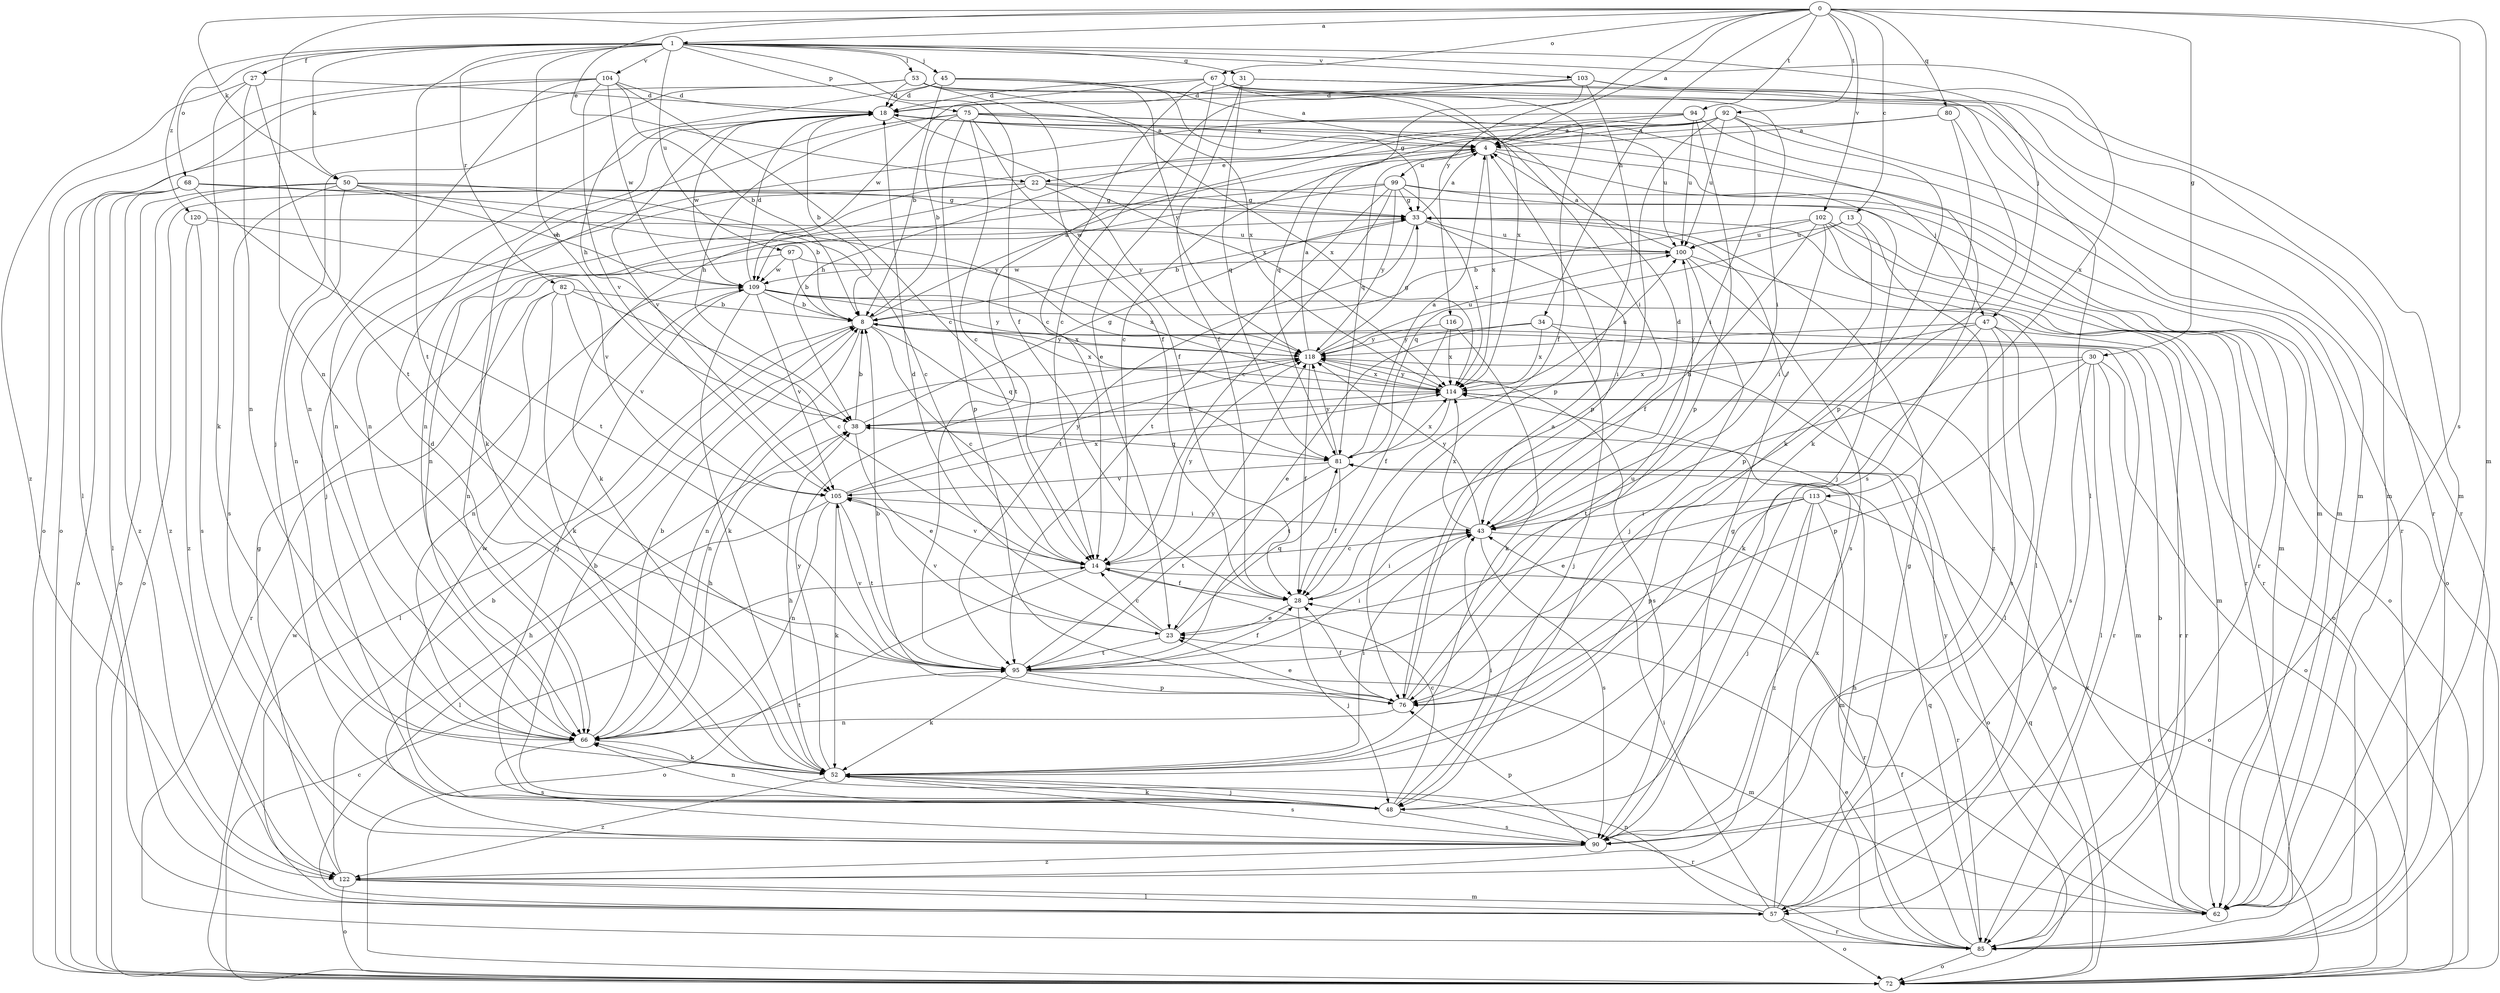 strict digraph  {
0;
1;
4;
8;
13;
14;
18;
22;
23;
27;
28;
30;
31;
33;
34;
38;
43;
45;
47;
48;
50;
52;
53;
57;
62;
66;
67;
68;
72;
75;
76;
80;
81;
82;
85;
90;
92;
94;
95;
97;
99;
100;
102;
103;
104;
105;
109;
113;
114;
116;
118;
120;
122;
0 -> 1  [label=a];
0 -> 4  [label=a];
0 -> 13  [label=c];
0 -> 22  [label=e];
0 -> 30  [label=g];
0 -> 34  [label=h];
0 -> 50  [label=k];
0 -> 62  [label=m];
0 -> 66  [label=n];
0 -> 67  [label=o];
0 -> 80  [label=q];
0 -> 90  [label=s];
0 -> 92  [label=t];
0 -> 94  [label=t];
0 -> 102  [label=v];
0 -> 116  [label=y];
1 -> 27  [label=f];
1 -> 28  [label=f];
1 -> 31  [label=g];
1 -> 38  [label=h];
1 -> 45  [label=j];
1 -> 47  [label=j];
1 -> 50  [label=k];
1 -> 53  [label=l];
1 -> 68  [label=o];
1 -> 75  [label=p];
1 -> 82  [label=r];
1 -> 95  [label=t];
1 -> 97  [label=u];
1 -> 103  [label=v];
1 -> 104  [label=v];
1 -> 113  [label=x];
1 -> 120  [label=z];
4 -> 22  [label=e];
4 -> 47  [label=j];
4 -> 48  [label=j];
4 -> 99  [label=u];
4 -> 114  [label=x];
8 -> 4  [label=a];
8 -> 14  [label=c];
8 -> 57  [label=l];
8 -> 66  [label=n];
8 -> 81  [label=q];
8 -> 85  [label=r];
8 -> 114  [label=x];
8 -> 118  [label=y];
13 -> 76  [label=p];
13 -> 81  [label=q];
13 -> 100  [label=u];
13 -> 122  [label=z];
14 -> 28  [label=f];
14 -> 72  [label=o];
14 -> 85  [label=r];
14 -> 105  [label=v];
14 -> 118  [label=y];
18 -> 4  [label=a];
18 -> 8  [label=b];
18 -> 62  [label=m];
18 -> 66  [label=n];
18 -> 105  [label=v];
18 -> 109  [label=w];
18 -> 114  [label=x];
22 -> 33  [label=g];
22 -> 48  [label=j];
22 -> 52  [label=k];
22 -> 72  [label=o];
22 -> 85  [label=r];
22 -> 118  [label=y];
23 -> 14  [label=c];
23 -> 18  [label=d];
23 -> 81  [label=q];
23 -> 95  [label=t];
23 -> 105  [label=v];
27 -> 18  [label=d];
27 -> 52  [label=k];
27 -> 66  [label=n];
27 -> 95  [label=t];
27 -> 122  [label=z];
28 -> 23  [label=e];
28 -> 43  [label=i];
28 -> 48  [label=j];
30 -> 57  [label=l];
30 -> 62  [label=m];
30 -> 72  [label=o];
30 -> 76  [label=p];
30 -> 90  [label=s];
30 -> 95  [label=t];
30 -> 114  [label=x];
31 -> 18  [label=d];
31 -> 28  [label=f];
31 -> 62  [label=m];
31 -> 81  [label=q];
31 -> 85  [label=r];
33 -> 4  [label=a];
33 -> 8  [label=b];
33 -> 43  [label=i];
33 -> 85  [label=r];
33 -> 95  [label=t];
33 -> 100  [label=u];
34 -> 23  [label=e];
34 -> 48  [label=j];
34 -> 85  [label=r];
34 -> 114  [label=x];
34 -> 118  [label=y];
38 -> 8  [label=b];
38 -> 23  [label=e];
38 -> 33  [label=g];
38 -> 81  [label=q];
43 -> 14  [label=c];
43 -> 18  [label=d];
43 -> 85  [label=r];
43 -> 90  [label=s];
43 -> 114  [label=x];
43 -> 118  [label=y];
45 -> 4  [label=a];
45 -> 8  [label=b];
45 -> 18  [label=d];
45 -> 33  [label=g];
45 -> 38  [label=h];
45 -> 118  [label=y];
47 -> 38  [label=h];
47 -> 52  [label=k];
47 -> 57  [label=l];
47 -> 85  [label=r];
47 -> 90  [label=s];
47 -> 118  [label=y];
48 -> 8  [label=b];
48 -> 14  [label=c];
48 -> 43  [label=i];
48 -> 52  [label=k];
48 -> 66  [label=n];
48 -> 90  [label=s];
48 -> 109  [label=w];
50 -> 8  [label=b];
50 -> 14  [label=c];
50 -> 33  [label=g];
50 -> 66  [label=n];
50 -> 72  [label=o];
50 -> 90  [label=s];
50 -> 109  [label=w];
50 -> 122  [label=z];
52 -> 18  [label=d];
52 -> 38  [label=h];
52 -> 43  [label=i];
52 -> 48  [label=j];
52 -> 85  [label=r];
52 -> 90  [label=s];
52 -> 118  [label=y];
52 -> 122  [label=z];
53 -> 18  [label=d];
53 -> 28  [label=f];
53 -> 43  [label=i];
53 -> 48  [label=j];
53 -> 62  [label=m];
53 -> 72  [label=o];
53 -> 114  [label=x];
57 -> 33  [label=g];
57 -> 43  [label=i];
57 -> 66  [label=n];
57 -> 72  [label=o];
57 -> 85  [label=r];
57 -> 114  [label=x];
62 -> 8  [label=b];
62 -> 118  [label=y];
66 -> 8  [label=b];
66 -> 38  [label=h];
66 -> 52  [label=k];
66 -> 90  [label=s];
66 -> 95  [label=t];
67 -> 14  [label=c];
67 -> 18  [label=d];
67 -> 23  [label=e];
67 -> 28  [label=f];
67 -> 43  [label=i];
67 -> 85  [label=r];
67 -> 109  [label=w];
67 -> 114  [label=x];
68 -> 33  [label=g];
68 -> 57  [label=l];
68 -> 72  [label=o];
68 -> 95  [label=t];
68 -> 118  [label=y];
68 -> 122  [label=z];
72 -> 14  [label=c];
72 -> 81  [label=q];
72 -> 109  [label=w];
72 -> 114  [label=x];
75 -> 4  [label=a];
75 -> 8  [label=b];
75 -> 14  [label=c];
75 -> 28  [label=f];
75 -> 38  [label=h];
75 -> 52  [label=k];
75 -> 76  [label=p];
75 -> 90  [label=s];
75 -> 100  [label=u];
75 -> 114  [label=x];
76 -> 4  [label=a];
76 -> 8  [label=b];
76 -> 23  [label=e];
76 -> 28  [label=f];
76 -> 66  [label=n];
76 -> 100  [label=u];
80 -> 4  [label=a];
80 -> 52  [label=k];
80 -> 66  [label=n];
80 -> 76  [label=p];
81 -> 4  [label=a];
81 -> 28  [label=f];
81 -> 72  [label=o];
81 -> 95  [label=t];
81 -> 105  [label=v];
81 -> 114  [label=x];
81 -> 118  [label=y];
82 -> 8  [label=b];
82 -> 14  [label=c];
82 -> 52  [label=k];
82 -> 66  [label=n];
82 -> 85  [label=r];
82 -> 105  [label=v];
85 -> 23  [label=e];
85 -> 28  [label=f];
85 -> 38  [label=h];
85 -> 72  [label=o];
85 -> 81  [label=q];
90 -> 33  [label=g];
90 -> 38  [label=h];
90 -> 76  [label=p];
90 -> 122  [label=z];
92 -> 4  [label=a];
92 -> 14  [label=c];
92 -> 43  [label=i];
92 -> 52  [label=k];
92 -> 76  [label=p];
92 -> 81  [label=q];
92 -> 85  [label=r];
92 -> 95  [label=t];
92 -> 100  [label=u];
94 -> 4  [label=a];
94 -> 38  [label=h];
94 -> 62  [label=m];
94 -> 66  [label=n];
94 -> 76  [label=p];
94 -> 100  [label=u];
95 -> 28  [label=f];
95 -> 43  [label=i];
95 -> 52  [label=k];
95 -> 62  [label=m];
95 -> 76  [label=p];
95 -> 105  [label=v];
95 -> 118  [label=y];
97 -> 8  [label=b];
97 -> 66  [label=n];
97 -> 109  [label=w];
97 -> 114  [label=x];
99 -> 14  [label=c];
99 -> 33  [label=g];
99 -> 62  [label=m];
99 -> 66  [label=n];
99 -> 72  [label=o];
99 -> 95  [label=t];
99 -> 109  [label=w];
99 -> 114  [label=x];
99 -> 118  [label=y];
100 -> 4  [label=a];
100 -> 48  [label=j];
100 -> 72  [label=o];
100 -> 90  [label=s];
100 -> 109  [label=w];
102 -> 8  [label=b];
102 -> 28  [label=f];
102 -> 43  [label=i];
102 -> 57  [label=l];
102 -> 72  [label=o];
102 -> 85  [label=r];
102 -> 100  [label=u];
103 -> 14  [label=c];
103 -> 18  [label=d];
103 -> 57  [label=l];
103 -> 62  [label=m];
103 -> 76  [label=p];
103 -> 81  [label=q];
104 -> 8  [label=b];
104 -> 14  [label=c];
104 -> 18  [label=d];
104 -> 57  [label=l];
104 -> 66  [label=n];
104 -> 72  [label=o];
104 -> 105  [label=v];
104 -> 109  [label=w];
105 -> 43  [label=i];
105 -> 52  [label=k];
105 -> 57  [label=l];
105 -> 66  [label=n];
105 -> 95  [label=t];
105 -> 114  [label=x];
105 -> 118  [label=y];
109 -> 8  [label=b];
109 -> 18  [label=d];
109 -> 48  [label=j];
109 -> 52  [label=k];
109 -> 62  [label=m];
109 -> 105  [label=v];
109 -> 114  [label=x];
109 -> 118  [label=y];
113 -> 23  [label=e];
113 -> 43  [label=i];
113 -> 48  [label=j];
113 -> 62  [label=m];
113 -> 72  [label=o];
113 -> 76  [label=p];
113 -> 122  [label=z];
114 -> 38  [label=h];
114 -> 72  [label=o];
114 -> 95  [label=t];
114 -> 100  [label=u];
114 -> 118  [label=y];
116 -> 28  [label=f];
116 -> 52  [label=k];
116 -> 114  [label=x];
116 -> 118  [label=y];
118 -> 4  [label=a];
118 -> 28  [label=f];
118 -> 33  [label=g];
118 -> 66  [label=n];
118 -> 90  [label=s];
118 -> 100  [label=u];
118 -> 114  [label=x];
120 -> 90  [label=s];
120 -> 100  [label=u];
120 -> 105  [label=v];
120 -> 122  [label=z];
122 -> 8  [label=b];
122 -> 33  [label=g];
122 -> 57  [label=l];
122 -> 62  [label=m];
122 -> 72  [label=o];
}

